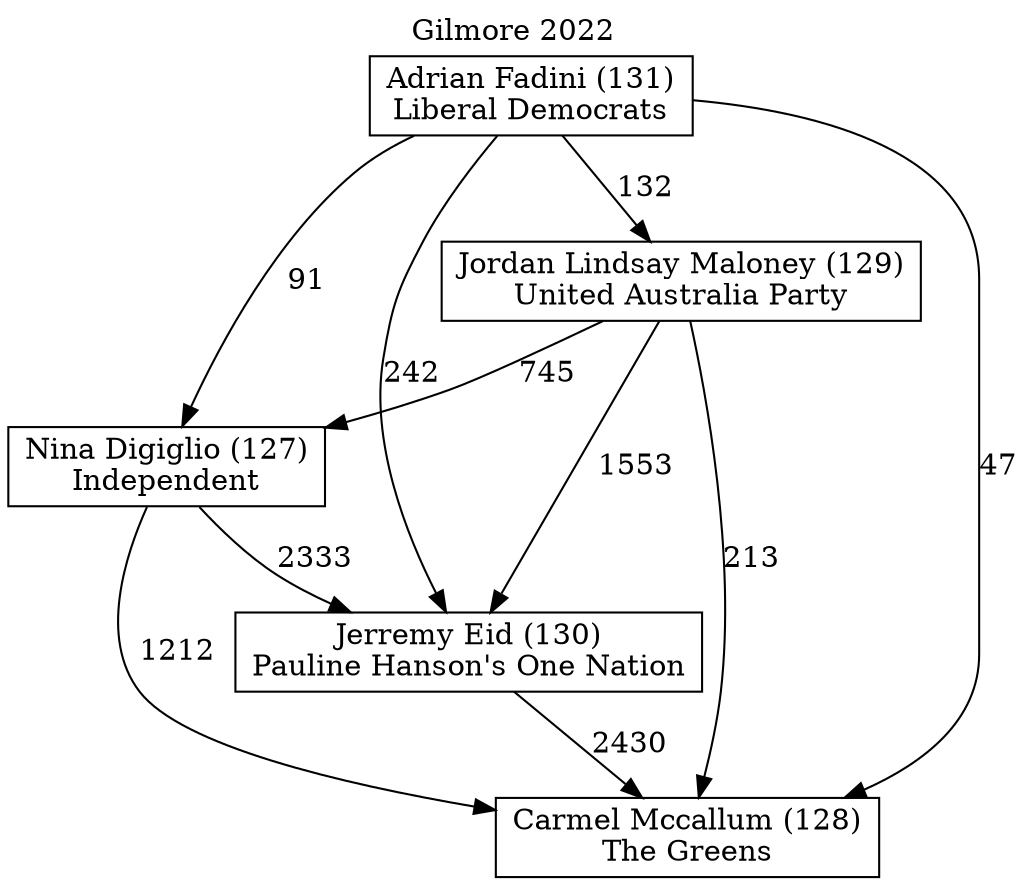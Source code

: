 // House preference flow
digraph "Carmel Mccallum (128)_Gilmore_2022" {
	graph [label="Gilmore 2022" labelloc=t mclimit=10]
	node [shape=box]
	"Jerremy Eid (130)" [label="Jerremy Eid (130)
Pauline Hanson's One Nation"]
	"Jordan Lindsay Maloney (129)" [label="Jordan Lindsay Maloney (129)
United Australia Party"]
	"Adrian Fadini (131)" [label="Adrian Fadini (131)
Liberal Democrats"]
	"Carmel Mccallum (128)" [label="Carmel Mccallum (128)
The Greens"]
	"Nina Digiglio (127)" [label="Nina Digiglio (127)
Independent"]
	"Adrian Fadini (131)" -> "Carmel Mccallum (128)" [label=47]
	"Adrian Fadini (131)" -> "Jerremy Eid (130)" [label=242]
	"Jerremy Eid (130)" -> "Carmel Mccallum (128)" [label=2430]
	"Nina Digiglio (127)" -> "Jerremy Eid (130)" [label=2333]
	"Adrian Fadini (131)" -> "Jordan Lindsay Maloney (129)" [label=132]
	"Adrian Fadini (131)" -> "Nina Digiglio (127)" [label=91]
	"Jordan Lindsay Maloney (129)" -> "Carmel Mccallum (128)" [label=213]
	"Jordan Lindsay Maloney (129)" -> "Jerremy Eid (130)" [label=1553]
	"Jordan Lindsay Maloney (129)" -> "Nina Digiglio (127)" [label=745]
	"Nina Digiglio (127)" -> "Carmel Mccallum (128)" [label=1212]
}
